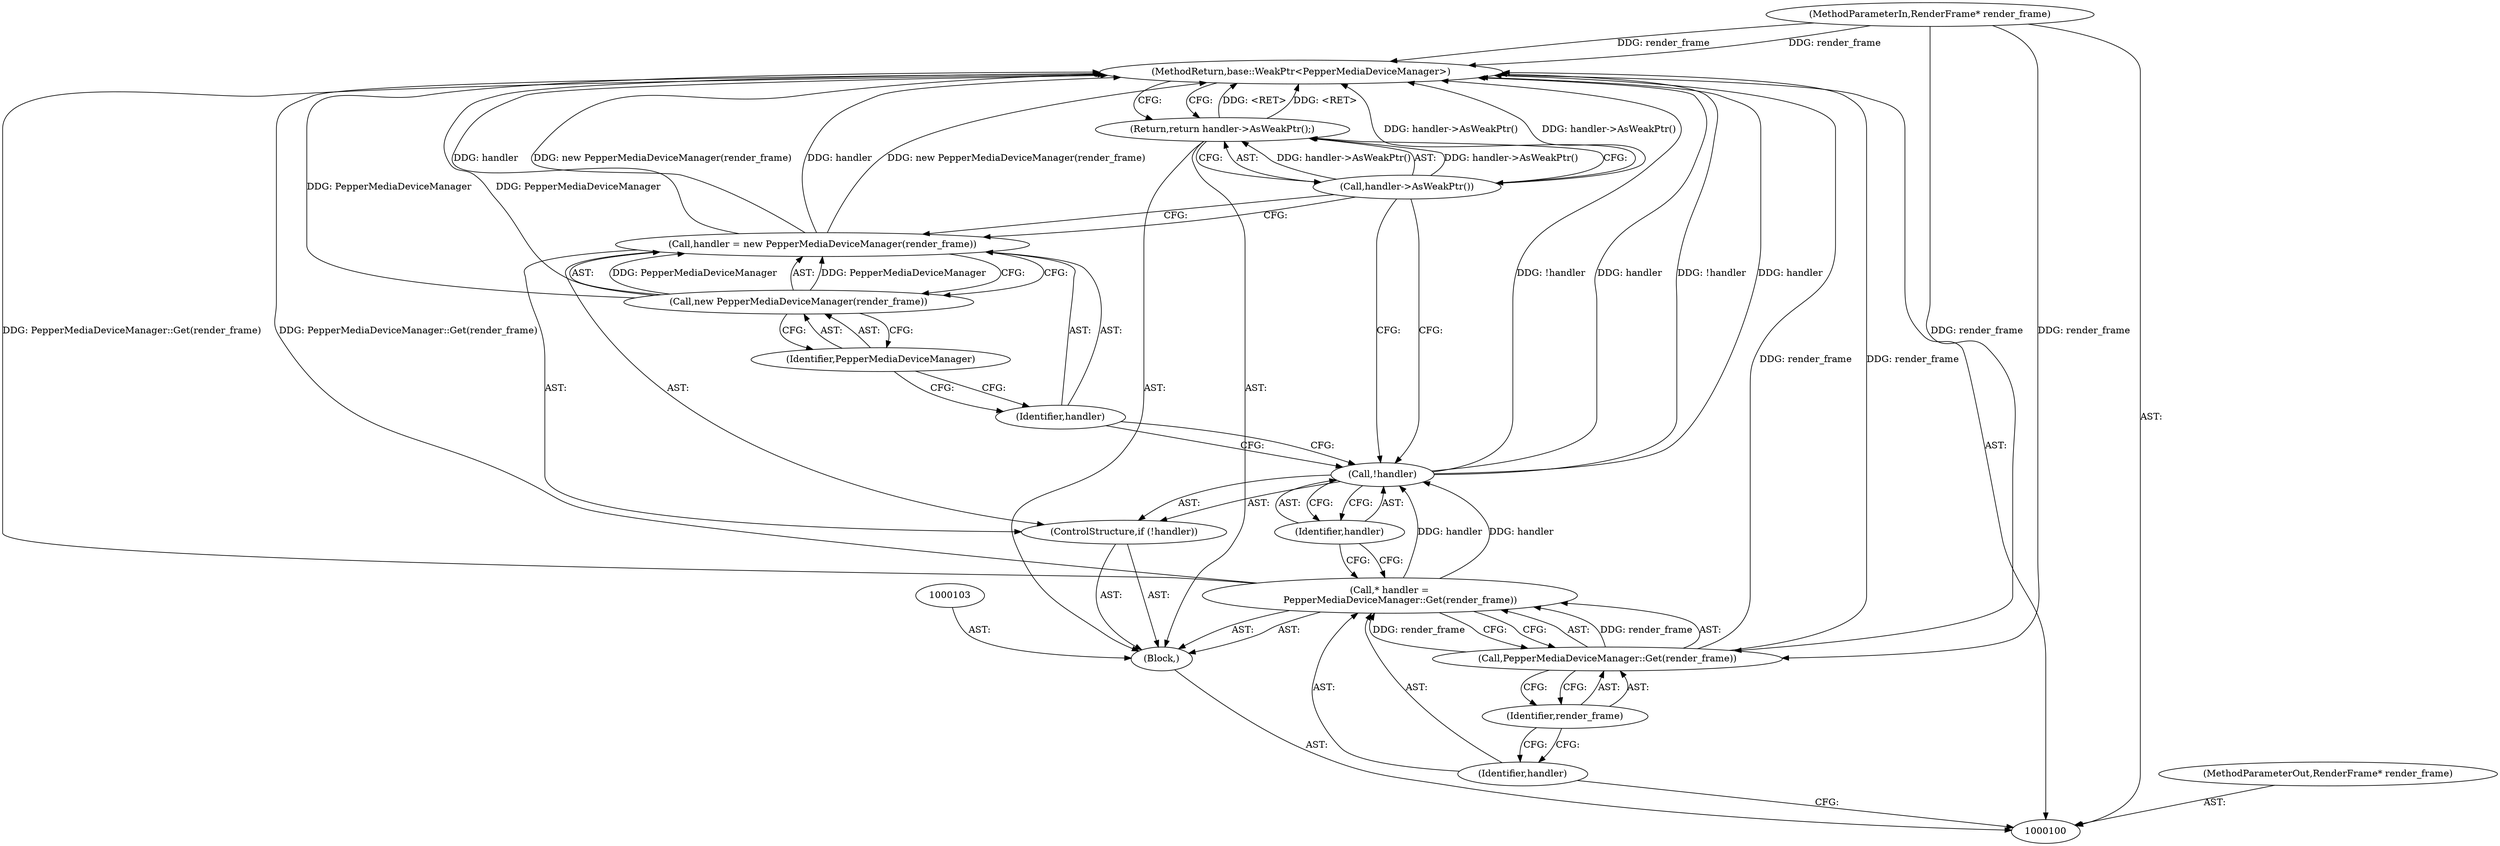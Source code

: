 digraph "0_Chrome_3a2cf7d1376ae33054b878232fb38b8fbed29e31_3" {
"1000117" [label="(MethodReturn,base::WeakPtr<PepperMediaDeviceManager>)"];
"1000102" [label="(Block,)"];
"1000101" [label="(MethodParameterIn,RenderFrame* render_frame)"];
"1000144" [label="(MethodParameterOut,RenderFrame* render_frame)"];
"1000104" [label="(Call,* handler =\n       PepperMediaDeviceManager::Get(render_frame))"];
"1000105" [label="(Identifier,handler)"];
"1000107" [label="(Identifier,render_frame)"];
"1000106" [label="(Call,PepperMediaDeviceManager::Get(render_frame))"];
"1000108" [label="(ControlStructure,if (!handler))"];
"1000109" [label="(Call,!handler)"];
"1000110" [label="(Identifier,handler)"];
"1000113" [label="(Call,new PepperMediaDeviceManager(render_frame))"];
"1000114" [label="(Identifier,PepperMediaDeviceManager)"];
"1000111" [label="(Call,handler = new PepperMediaDeviceManager(render_frame))"];
"1000112" [label="(Identifier,handler)"];
"1000115" [label="(Return,return handler->AsWeakPtr();)"];
"1000116" [label="(Call,handler->AsWeakPtr())"];
"1000117" -> "1000100"  [label="AST: "];
"1000117" -> "1000115"  [label="CFG: "];
"1000106" -> "1000117"  [label="DDG: render_frame"];
"1000113" -> "1000117"  [label="DDG: PepperMediaDeviceManager"];
"1000111" -> "1000117"  [label="DDG: handler"];
"1000111" -> "1000117"  [label="DDG: new PepperMediaDeviceManager(render_frame)"];
"1000101" -> "1000117"  [label="DDG: render_frame"];
"1000109" -> "1000117"  [label="DDG: handler"];
"1000109" -> "1000117"  [label="DDG: !handler"];
"1000116" -> "1000117"  [label="DDG: handler->AsWeakPtr()"];
"1000104" -> "1000117"  [label="DDG: PepperMediaDeviceManager::Get(render_frame)"];
"1000115" -> "1000117"  [label="DDG: <RET>"];
"1000102" -> "1000100"  [label="AST: "];
"1000103" -> "1000102"  [label="AST: "];
"1000104" -> "1000102"  [label="AST: "];
"1000108" -> "1000102"  [label="AST: "];
"1000115" -> "1000102"  [label="AST: "];
"1000101" -> "1000100"  [label="AST: "];
"1000101" -> "1000117"  [label="DDG: render_frame"];
"1000101" -> "1000106"  [label="DDG: render_frame"];
"1000144" -> "1000100"  [label="AST: "];
"1000104" -> "1000102"  [label="AST: "];
"1000104" -> "1000106"  [label="CFG: "];
"1000105" -> "1000104"  [label="AST: "];
"1000106" -> "1000104"  [label="AST: "];
"1000110" -> "1000104"  [label="CFG: "];
"1000104" -> "1000117"  [label="DDG: PepperMediaDeviceManager::Get(render_frame)"];
"1000106" -> "1000104"  [label="DDG: render_frame"];
"1000104" -> "1000109"  [label="DDG: handler"];
"1000105" -> "1000104"  [label="AST: "];
"1000105" -> "1000100"  [label="CFG: "];
"1000107" -> "1000105"  [label="CFG: "];
"1000107" -> "1000106"  [label="AST: "];
"1000107" -> "1000105"  [label="CFG: "];
"1000106" -> "1000107"  [label="CFG: "];
"1000106" -> "1000104"  [label="AST: "];
"1000106" -> "1000107"  [label="CFG: "];
"1000107" -> "1000106"  [label="AST: "];
"1000104" -> "1000106"  [label="CFG: "];
"1000106" -> "1000117"  [label="DDG: render_frame"];
"1000106" -> "1000104"  [label="DDG: render_frame"];
"1000101" -> "1000106"  [label="DDG: render_frame"];
"1000108" -> "1000102"  [label="AST: "];
"1000109" -> "1000108"  [label="AST: "];
"1000111" -> "1000108"  [label="AST: "];
"1000109" -> "1000108"  [label="AST: "];
"1000109" -> "1000110"  [label="CFG: "];
"1000110" -> "1000109"  [label="AST: "];
"1000112" -> "1000109"  [label="CFG: "];
"1000116" -> "1000109"  [label="CFG: "];
"1000109" -> "1000117"  [label="DDG: handler"];
"1000109" -> "1000117"  [label="DDG: !handler"];
"1000104" -> "1000109"  [label="DDG: handler"];
"1000110" -> "1000109"  [label="AST: "];
"1000110" -> "1000104"  [label="CFG: "];
"1000109" -> "1000110"  [label="CFG: "];
"1000113" -> "1000111"  [label="AST: "];
"1000113" -> "1000114"  [label="CFG: "];
"1000114" -> "1000113"  [label="AST: "];
"1000111" -> "1000113"  [label="CFG: "];
"1000113" -> "1000117"  [label="DDG: PepperMediaDeviceManager"];
"1000113" -> "1000111"  [label="DDG: PepperMediaDeviceManager"];
"1000114" -> "1000113"  [label="AST: "];
"1000114" -> "1000112"  [label="CFG: "];
"1000113" -> "1000114"  [label="CFG: "];
"1000111" -> "1000108"  [label="AST: "];
"1000111" -> "1000113"  [label="CFG: "];
"1000112" -> "1000111"  [label="AST: "];
"1000113" -> "1000111"  [label="AST: "];
"1000116" -> "1000111"  [label="CFG: "];
"1000111" -> "1000117"  [label="DDG: handler"];
"1000111" -> "1000117"  [label="DDG: new PepperMediaDeviceManager(render_frame)"];
"1000113" -> "1000111"  [label="DDG: PepperMediaDeviceManager"];
"1000112" -> "1000111"  [label="AST: "];
"1000112" -> "1000109"  [label="CFG: "];
"1000114" -> "1000112"  [label="CFG: "];
"1000115" -> "1000102"  [label="AST: "];
"1000115" -> "1000116"  [label="CFG: "];
"1000116" -> "1000115"  [label="AST: "];
"1000117" -> "1000115"  [label="CFG: "];
"1000115" -> "1000117"  [label="DDG: <RET>"];
"1000116" -> "1000115"  [label="DDG: handler->AsWeakPtr()"];
"1000116" -> "1000115"  [label="AST: "];
"1000116" -> "1000111"  [label="CFG: "];
"1000116" -> "1000109"  [label="CFG: "];
"1000115" -> "1000116"  [label="CFG: "];
"1000116" -> "1000117"  [label="DDG: handler->AsWeakPtr()"];
"1000116" -> "1000115"  [label="DDG: handler->AsWeakPtr()"];
}
